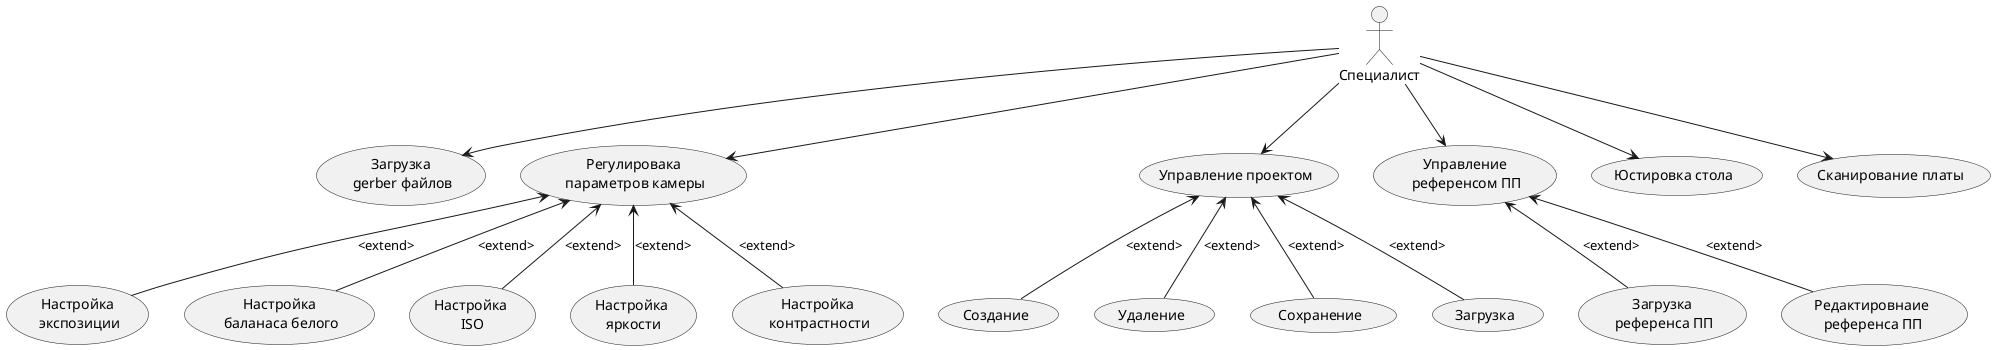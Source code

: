 @startuml "Диаграмма вариантов использования"

' Перичисление Actor 
actor Специалист as specialist

' Перечисление всех функций
usecase "Загрузка\n gerber файлов" as load_gerber 

usecase "Регулировака\n параметров камеры" as change_camera_params
usecase "Настройка\n экспозиции" as expouse
usecase "Настройка\n баланаса белого" as white_balance
usecase "Настройка\n ISO" as ISO
usecase "Настройка\n яркости" as brightness
usecase "Настройка\n контрастности" as contrast

usecase "Управление проектом" as manage_project
usecase "Создание" as create_project
usecase "Удаление" as delete_project
usecase "Сохранение" as save_project
usecase "Загрузка" as load_project

usecase "Управление\n референсом ПП" as manage_reference_PCB
usecase "Загрузка\n референса ПП" as load_reference_PCB
usecase "Редактировнаие\n референса ПП" as edit_reference_PCB

usecase "Юстировка стола" as alignment

usecase "Сканирование платы" as scan_PCB

' Перечисление всех связей
specialist --> load_gerber

specialist --> change_camera_params
change_camera_params <-- expouse: <extend>
change_camera_params <-- white_balance: <extend>
change_camera_params <-- ISO: <extend>
change_camera_params <-- brightness: <extend>
change_camera_params <-- contrast: <extend>

specialist --> manage_project
manage_project <-- create_project: <extend>
manage_project <-- delete_project: <extend>
manage_project <-- save_project: <extend>
manage_project <-- load_project: <extend>

specialist --> manage_reference_PCB
manage_reference_PCB <-- load_reference_PCB: <extend>
manage_reference_PCB <-- edit_reference_PCB: <extend>

specialist --> alignment

specialist --> scan_PCB

@endunl